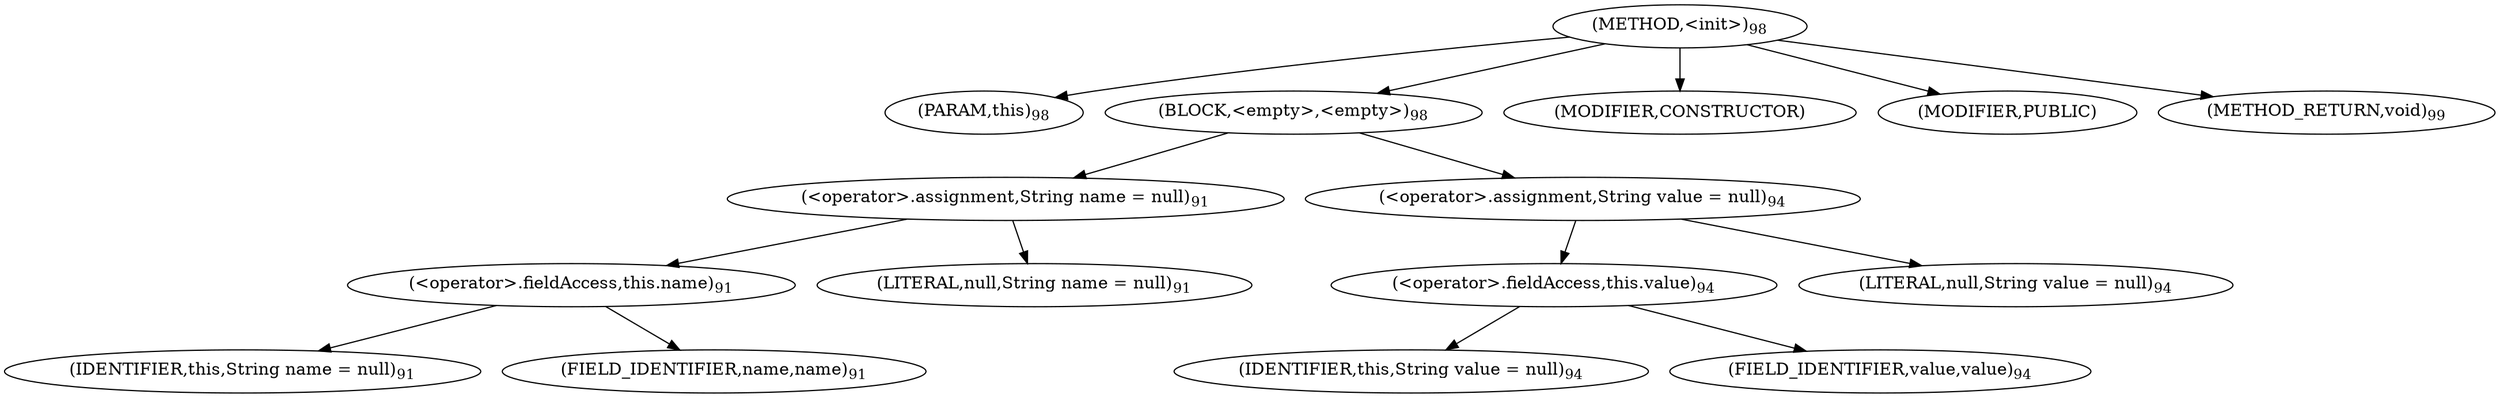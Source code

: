 digraph "&lt;init&gt;" {  
"120" [label = <(METHOD,&lt;init&gt;)<SUB>98</SUB>> ]
"121" [label = <(PARAM,this)<SUB>98</SUB>> ]
"122" [label = <(BLOCK,&lt;empty&gt;,&lt;empty&gt;)<SUB>98</SUB>> ]
"123" [label = <(&lt;operator&gt;.assignment,String name = null)<SUB>91</SUB>> ]
"124" [label = <(&lt;operator&gt;.fieldAccess,this.name)<SUB>91</SUB>> ]
"125" [label = <(IDENTIFIER,this,String name = null)<SUB>91</SUB>> ]
"126" [label = <(FIELD_IDENTIFIER,name,name)<SUB>91</SUB>> ]
"127" [label = <(LITERAL,null,String name = null)<SUB>91</SUB>> ]
"128" [label = <(&lt;operator&gt;.assignment,String value = null)<SUB>94</SUB>> ]
"129" [label = <(&lt;operator&gt;.fieldAccess,this.value)<SUB>94</SUB>> ]
"130" [label = <(IDENTIFIER,this,String value = null)<SUB>94</SUB>> ]
"131" [label = <(FIELD_IDENTIFIER,value,value)<SUB>94</SUB>> ]
"132" [label = <(LITERAL,null,String value = null)<SUB>94</SUB>> ]
"133" [label = <(MODIFIER,CONSTRUCTOR)> ]
"134" [label = <(MODIFIER,PUBLIC)> ]
"135" [label = <(METHOD_RETURN,void)<SUB>99</SUB>> ]
  "120" -> "121" 
  "120" -> "122" 
  "120" -> "133" 
  "120" -> "134" 
  "120" -> "135" 
  "122" -> "123" 
  "122" -> "128" 
  "123" -> "124" 
  "123" -> "127" 
  "124" -> "125" 
  "124" -> "126" 
  "128" -> "129" 
  "128" -> "132" 
  "129" -> "130" 
  "129" -> "131" 
}
